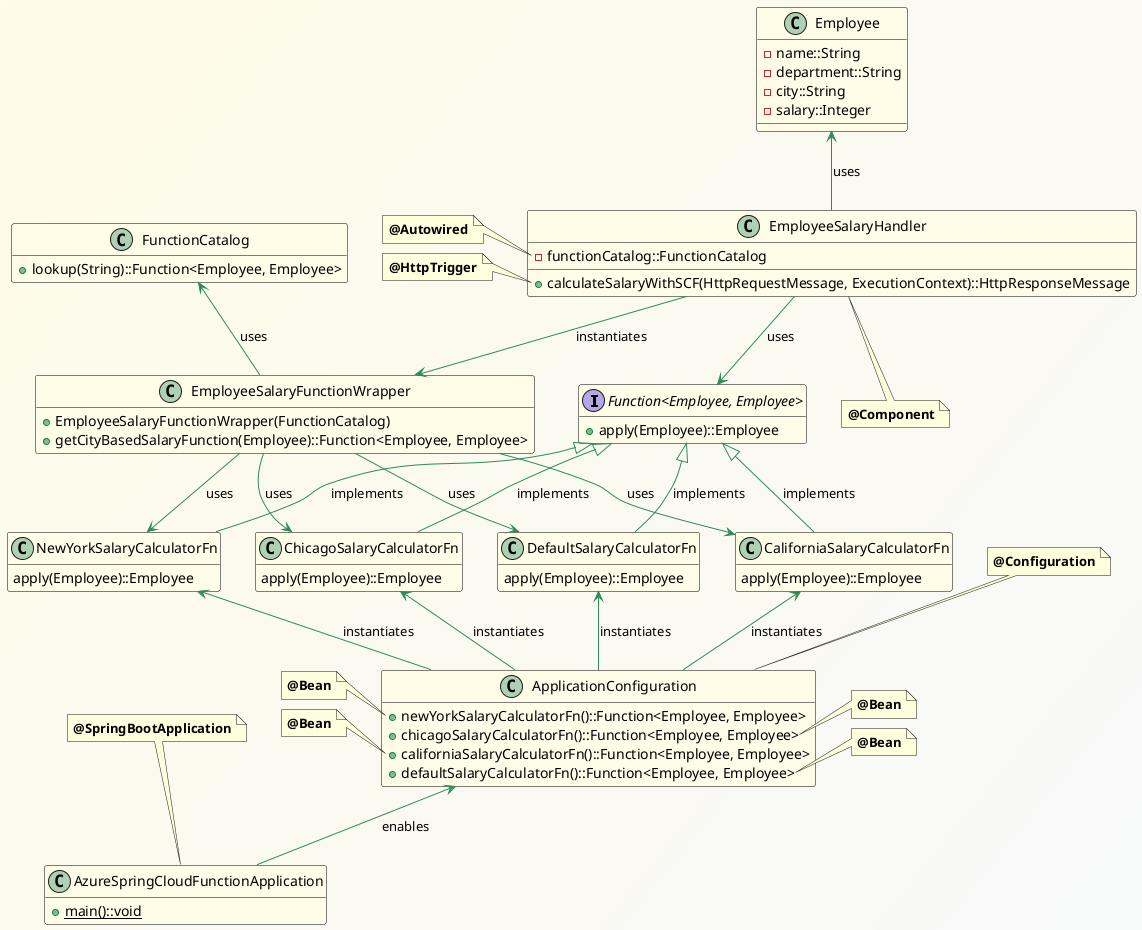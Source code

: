 @startuml
'https://plantuml.com/class-diagram
hide empty attributes
skinparam Handwritten false
skinparam ClassBorderColor black
skinparam BackgroundColor #fffce8/#f8f9fa
skinparam class {
 ArrowColor SeaGreen
 BackgroundColor #fffce8
}

interface "Function<Employee, Employee>" {
  +apply(Employee)::Employee
}

class FunctionCatalog {
  +lookup(String)::Function<Employee, Employee>
}

class AzureSpringCloudFunctionApplication {
  {static}+main()::void
}

class EmployeeSalaryHandler {
  -functionCatalog::FunctionCatalog
  +calculateSalaryWithSCF(HttpRequestMessage, ExecutionContext)::HttpResponseMessage
}

class ApplicationConfiguration{
  +newYorkSalaryCalculatorFn()::Function<Employee, Employee>
  +chicagoSalaryCalculatorFn()::Function<Employee, Employee>
  +californiaSalaryCalculatorFn()::Function<Employee, Employee>
  +defaultSalaryCalculatorFn()::Function<Employee, Employee>
}

class DefaultSalaryCalculatorFn {
  apply(Employee)::Employee
}

class CaliforniaSalaryCalculatorFn {
  apply(Employee)::Employee
}

class ChicagoSalaryCalculatorFn {
  apply(Employee)::Employee
}

class NewYorkSalaryCalculatorFn {
  apply(Employee)::Employee
}

class EmployeeSalaryFunctionWrapper {
  +EmployeeSalaryFunctionWrapper(FunctionCatalog)
  +getCityBasedSalaryFunction(Employee)::Function<Employee, Employee>
}

class Employee {
  -name::String
  -department::String
  -city::String
  -salary::Integer
}

note top of ApplicationConfiguration
  <b>@Configuration</b>
end note

note right of ApplicationConfiguration::chicagoSalaryCalculatorFn
  <b>@Bean</b>
end note

note right of ApplicationConfiguration::defaultSalaryCalculatorFn
  <b>@Bean</b>
end note

note left of ApplicationConfiguration::newYorkSalaryCalculatorFn
  <b>@Bean</b>
end note

note left of ApplicationConfiguration::californiaSalaryCalculatorFn
  <b>@Bean</b>
end note

note top of AzureSpringCloudFunctionApplication
  <b>@SpringBootApplication</b>
end note

note left of ApplicationConfiguration::employeeSalaryFunction
 <b>@Bean</b>
end note

note bottom of EmployeeSalaryHandler
  <b>@Component</b>
end note

note left of EmployeeSalaryHandler::functionCatalog
  <b>@Autowired</b>
end note

note right of EmployeeSalaryHandler::employeeSalaryFunction
  <b>@Autowired</b>
end note


note left of EmployeeSalaryHandler::calculateSalaryWithSCF
  <b>@HttpTrigger</b>
end note


EmployeeSalaryHandler -down-> "Function<Employee, Employee>": uses
DefaultSalaryCalculatorFn -up-|> "Function<Employee, Employee>": implements
ChicagoSalaryCalculatorFn -up-|> "Function<Employee, Employee>": implements
CaliforniaSalaryCalculatorFn -up-|> "Function<Employee, Employee>": implements
NewYorkSalaryCalculatorFn -up-|> "Function<Employee, Employee>": implements
EmployeeSalaryHandler -down-> EmployeeSalaryFunctionWrapper: instantiates
EmployeeSalaryFunctionWrapper -down-> DefaultSalaryCalculatorFn: uses
EmployeeSalaryFunctionWrapper -down-> NewYorkSalaryCalculatorFn: uses
EmployeeSalaryFunctionWrapper -down-> ChicagoSalaryCalculatorFn: uses
EmployeeSalaryFunctionWrapper -down-> CaliforniaSalaryCalculatorFn: uses
EmployeeSalaryHandler -up-> Employee: uses
'EmployeeSalaryHandler -down-> FunctionCatalog: uses
AzureSpringCloudFunctionApplication -up-> ApplicationConfiguration: enables
ApplicationConfiguration -up-> DefaultSalaryCalculatorFn: instantiates
ApplicationConfiguration -up-> ChicagoSalaryCalculatorFn: instantiates
ApplicationConfiguration -up-> CaliforniaSalaryCalculatorFn: instantiates
ApplicationConfiguration -up-> NewYorkSalaryCalculatorFn: instantiates
EmployeeSalaryFunctionWrapper -up-> FunctionCatalog: uses
@enduml
